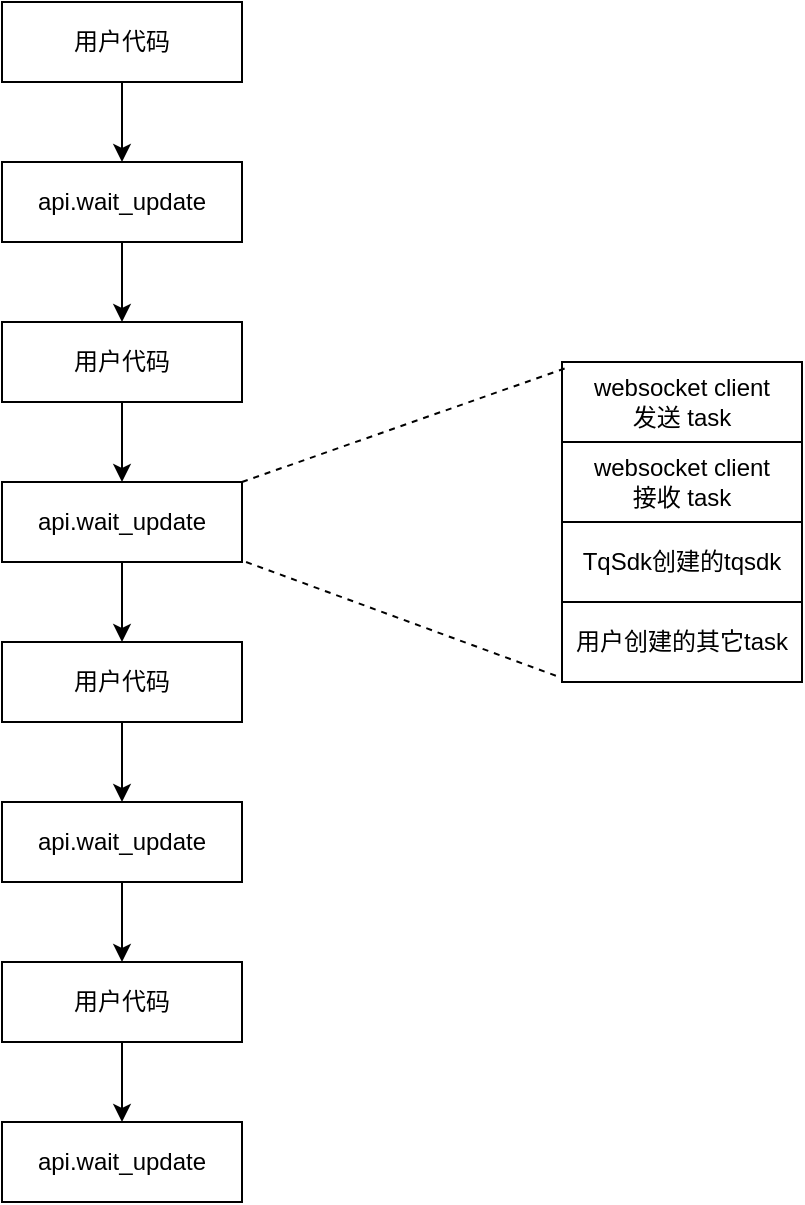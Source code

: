 <mxfile version="12.3.2" type="device" pages="1"><diagram id="vNeVuKvG3PC83-T539eJ" name="第 1 页"><mxGraphModel dx="1421" dy="962" grid="1" gridSize="10" guides="1" tooltips="1" connect="1" arrows="1" fold="1" page="1" pageScale="1" pageWidth="827" pageHeight="1169" math="0" shadow="0"><root><mxCell id="0"/><mxCell id="1" parent="0"/><mxCell id="uRsvNLxdbey3mkhY570B-11" style="edgeStyle=orthogonalEdgeStyle;rounded=0;orthogonalLoop=1;jettySize=auto;html=1;exitX=0.5;exitY=1;exitDx=0;exitDy=0;entryX=0.5;entryY=0;entryDx=0;entryDy=0;" edge="1" parent="1" source="uRsvNLxdbey3mkhY570B-1" target="uRsvNLxdbey3mkhY570B-2"><mxGeometry relative="1" as="geometry"/></mxCell><mxCell id="uRsvNLxdbey3mkhY570B-1" value="用户代码" style="rounded=0;whiteSpace=wrap;html=1;" vertex="1" parent="1"><mxGeometry x="80" y="80" width="120" height="40" as="geometry"/></mxCell><mxCell id="uRsvNLxdbey3mkhY570B-12" style="edgeStyle=orthogonalEdgeStyle;rounded=0;orthogonalLoop=1;jettySize=auto;html=1;exitX=0.5;exitY=1;exitDx=0;exitDy=0;entryX=0.5;entryY=0;entryDx=0;entryDy=0;" edge="1" parent="1" source="uRsvNLxdbey3mkhY570B-2" target="uRsvNLxdbey3mkhY570B-3"><mxGeometry relative="1" as="geometry"/></mxCell><mxCell id="uRsvNLxdbey3mkhY570B-2" value="api.wait_update" style="rounded=0;whiteSpace=wrap;html=1;" vertex="1" parent="1"><mxGeometry x="80" y="160" width="120" height="40" as="geometry"/></mxCell><mxCell id="uRsvNLxdbey3mkhY570B-13" style="edgeStyle=orthogonalEdgeStyle;rounded=0;orthogonalLoop=1;jettySize=auto;html=1;exitX=0.5;exitY=1;exitDx=0;exitDy=0;entryX=0.5;entryY=0;entryDx=0;entryDy=0;" edge="1" parent="1" source="uRsvNLxdbey3mkhY570B-3" target="uRsvNLxdbey3mkhY570B-4"><mxGeometry relative="1" as="geometry"/></mxCell><mxCell id="uRsvNLxdbey3mkhY570B-3" value="用户代码" style="rounded=0;whiteSpace=wrap;html=1;" vertex="1" parent="1"><mxGeometry x="80" y="240" width="120" height="40" as="geometry"/></mxCell><mxCell id="uRsvNLxdbey3mkhY570B-17" style="edgeStyle=orthogonalEdgeStyle;rounded=0;orthogonalLoop=1;jettySize=auto;html=1;exitX=0.5;exitY=1;exitDx=0;exitDy=0;entryX=0.5;entryY=0;entryDx=0;entryDy=0;" edge="1" parent="1" source="uRsvNLxdbey3mkhY570B-4" target="uRsvNLxdbey3mkhY570B-15"><mxGeometry relative="1" as="geometry"/></mxCell><mxCell id="uRsvNLxdbey3mkhY570B-4" value="api.wait_update" style="rounded=0;whiteSpace=wrap;html=1;" vertex="1" parent="1"><mxGeometry x="80" y="320" width="120" height="40" as="geometry"/></mxCell><mxCell id="uRsvNLxdbey3mkhY570B-5" value="websocket client&lt;br&gt;发送 task" style="rounded=0;whiteSpace=wrap;html=1;" vertex="1" parent="1"><mxGeometry x="360" y="260" width="120" height="40" as="geometry"/></mxCell><mxCell id="uRsvNLxdbey3mkhY570B-6" value="websocket client&lt;br&gt;接收 task" style="rounded=0;whiteSpace=wrap;html=1;" vertex="1" parent="1"><mxGeometry x="360" y="300" width="120" height="40" as="geometry"/></mxCell><mxCell id="uRsvNLxdbey3mkhY570B-7" value="用户创建的其它task" style="rounded=0;whiteSpace=wrap;html=1;" vertex="1" parent="1"><mxGeometry x="360" y="380" width="120" height="40" as="geometry"/></mxCell><mxCell id="uRsvNLxdbey3mkhY570B-8" value="TqSdk创建的tqsdk" style="rounded=0;whiteSpace=wrap;html=1;" vertex="1" parent="1"><mxGeometry x="360" y="340" width="120" height="40" as="geometry"/></mxCell><mxCell id="uRsvNLxdbey3mkhY570B-9" value="" style="endArrow=none;dashed=1;html=1;entryX=0.017;entryY=0.075;entryDx=0;entryDy=0;entryPerimeter=0;" edge="1" parent="1" target="uRsvNLxdbey3mkhY570B-5"><mxGeometry width="50" height="50" relative="1" as="geometry"><mxPoint x="200" y="320" as="sourcePoint"/><mxPoint x="250" y="270" as="targetPoint"/></mxGeometry></mxCell><mxCell id="uRsvNLxdbey3mkhY570B-10" value="" style="endArrow=none;dashed=1;html=1;exitX=1.017;exitY=1;exitDx=0;exitDy=0;exitPerimeter=0;" edge="1" parent="1" source="uRsvNLxdbey3mkhY570B-4"><mxGeometry width="50" height="50" relative="1" as="geometry"><mxPoint x="80" y="490" as="sourcePoint"/><mxPoint x="360" y="418" as="targetPoint"/></mxGeometry></mxCell><mxCell id="uRsvNLxdbey3mkhY570B-14" style="edgeStyle=orthogonalEdgeStyle;rounded=0;orthogonalLoop=1;jettySize=auto;html=1;exitX=0.5;exitY=1;exitDx=0;exitDy=0;entryX=0.5;entryY=0;entryDx=0;entryDy=0;" edge="1" parent="1" source="uRsvNLxdbey3mkhY570B-15" target="uRsvNLxdbey3mkhY570B-16"><mxGeometry relative="1" as="geometry"/></mxCell><mxCell id="uRsvNLxdbey3mkhY570B-15" value="用户代码" style="rounded=0;whiteSpace=wrap;html=1;" vertex="1" parent="1"><mxGeometry x="80" y="400" width="120" height="40" as="geometry"/></mxCell><mxCell id="uRsvNLxdbey3mkhY570B-21" style="edgeStyle=orthogonalEdgeStyle;rounded=0;orthogonalLoop=1;jettySize=auto;html=1;exitX=0.5;exitY=1;exitDx=0;exitDy=0;entryX=0.5;entryY=0;entryDx=0;entryDy=0;" edge="1" parent="1" source="uRsvNLxdbey3mkhY570B-16" target="uRsvNLxdbey3mkhY570B-19"><mxGeometry relative="1" as="geometry"/></mxCell><mxCell id="uRsvNLxdbey3mkhY570B-16" value="api.wait_update" style="rounded=0;whiteSpace=wrap;html=1;" vertex="1" parent="1"><mxGeometry x="80" y="480" width="120" height="40" as="geometry"/></mxCell><mxCell id="uRsvNLxdbey3mkhY570B-18" style="edgeStyle=orthogonalEdgeStyle;rounded=0;orthogonalLoop=1;jettySize=auto;html=1;exitX=0.5;exitY=1;exitDx=0;exitDy=0;entryX=0.5;entryY=0;entryDx=0;entryDy=0;" edge="1" parent="1" source="uRsvNLxdbey3mkhY570B-19" target="uRsvNLxdbey3mkhY570B-20"><mxGeometry relative="1" as="geometry"/></mxCell><mxCell id="uRsvNLxdbey3mkhY570B-19" value="用户代码" style="rounded=0;whiteSpace=wrap;html=1;" vertex="1" parent="1"><mxGeometry x="80" y="560" width="120" height="40" as="geometry"/></mxCell><mxCell id="uRsvNLxdbey3mkhY570B-20" value="api.wait_update" style="rounded=0;whiteSpace=wrap;html=1;" vertex="1" parent="1"><mxGeometry x="80" y="640" width="120" height="40" as="geometry"/></mxCell></root></mxGraphModel></diagram></mxfile>